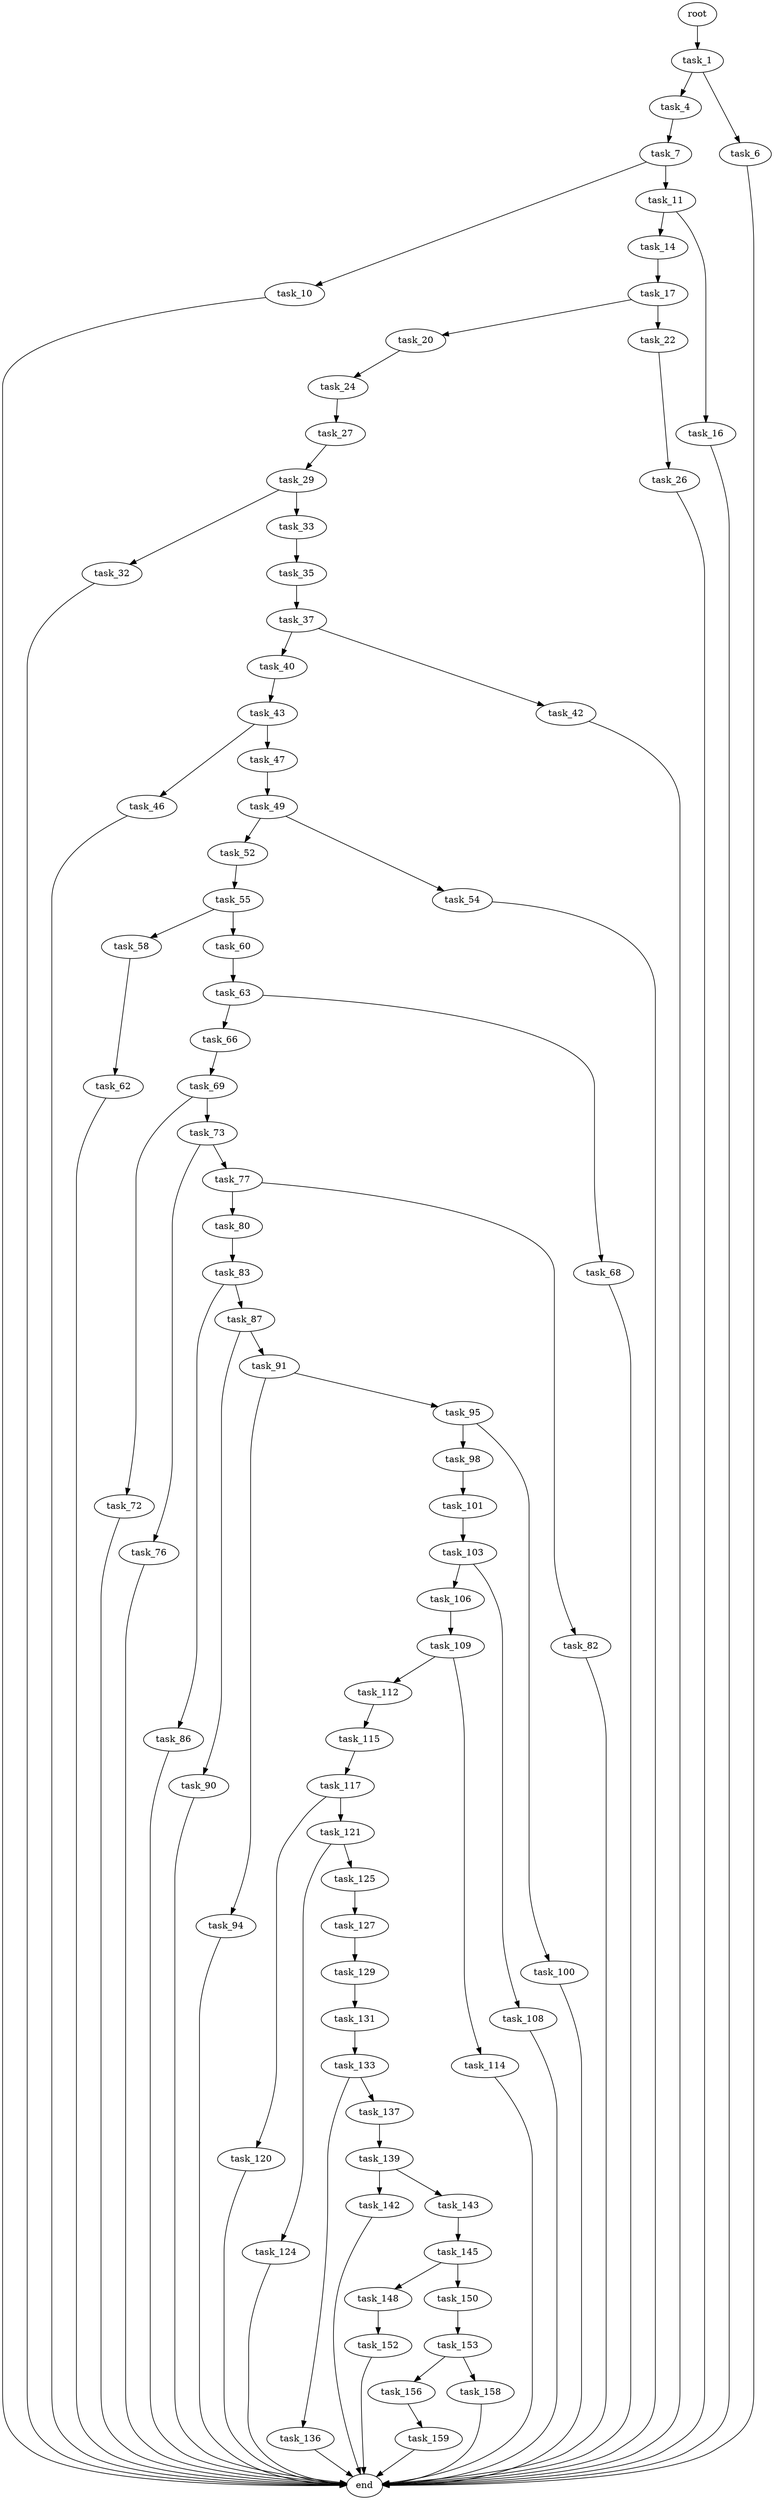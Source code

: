 digraph G {
  root [size="0.000000"];
  task_1 [size="667400324.000000"];
  task_4 [size="40219673306.000000"];
  task_6 [size="806475305831.000000"];
  task_7 [size="5453471800.000000"];
  task_10 [size="1073741824000.000000"];
  task_11 [size="549755813888.000000"];
  task_14 [size="409619069668.000000"];
  task_16 [size="8589934592.000000"];
  task_17 [size="177183963801.000000"];
  task_20 [size="38593712587.000000"];
  task_22 [size="763498199.000000"];
  task_24 [size="1073741824000.000000"];
  task_26 [size="107985392643.000000"];
  task_27 [size="782757789696.000000"];
  task_29 [size="11421980372.000000"];
  task_32 [size="32985634346.000000"];
  task_33 [size="35550024113.000000"];
  task_35 [size="134217728000.000000"];
  task_37 [size="684187658156.000000"];
  task_40 [size="7655333848.000000"];
  task_42 [size="9401203537.000000"];
  task_43 [size="468497894120.000000"];
  task_46 [size="863482927.000000"];
  task_47 [size="549755813888.000000"];
  task_49 [size="7384679693.000000"];
  task_52 [size="13877999042.000000"];
  task_54 [size="21902313133.000000"];
  task_55 [size="5203044077.000000"];
  task_58 [size="10864890665.000000"];
  task_60 [size="134217728000.000000"];
  task_62 [size="670290330767.000000"];
  task_63 [size="3633629240.000000"];
  task_66 [size="2119214372.000000"];
  task_68 [size="8169621276.000000"];
  task_69 [size="731310039358.000000"];
  task_72 [size="10993241183.000000"];
  task_73 [size="7967149955.000000"];
  task_76 [size="8589934592.000000"];
  task_77 [size="68719476736.000000"];
  task_80 [size="19325403578.000000"];
  task_82 [size="1073741824000.000000"];
  task_83 [size="134217728000.000000"];
  task_86 [size="4597841377.000000"];
  task_87 [size="8589934592.000000"];
  task_90 [size="535137313290.000000"];
  task_91 [size="11450498130.000000"];
  task_94 [size="1073741824000.000000"];
  task_95 [size="252397022979.000000"];
  task_98 [size="3352395385.000000"];
  task_100 [size="28154637531.000000"];
  task_101 [size="247324772973.000000"];
  task_103 [size="1073741824000.000000"];
  task_106 [size="555355596229.000000"];
  task_108 [size="28991029248.000000"];
  task_109 [size="782757789696.000000"];
  task_112 [size="309110492776.000000"];
  task_114 [size="1073741824000.000000"];
  task_115 [size="777523518279.000000"];
  task_117 [size="574648338132.000000"];
  task_120 [size="1212563664.000000"];
  task_121 [size="134217728000.000000"];
  task_124 [size="16416770658.000000"];
  task_125 [size="180650543771.000000"];
  task_127 [size="68719476736.000000"];
  task_129 [size="41513101338.000000"];
  task_131 [size="10520577416.000000"];
  task_133 [size="11240770825.000000"];
  task_136 [size="28991029248.000000"];
  task_137 [size="4956538617.000000"];
  task_139 [size="134217728000.000000"];
  task_142 [size="936727959.000000"];
  task_143 [size="754979615076.000000"];
  task_145 [size="134217728000.000000"];
  task_148 [size="513114936967.000000"];
  task_150 [size="208942780757.000000"];
  task_152 [size="1073741824000.000000"];
  task_153 [size="772027979223.000000"];
  task_156 [size="815703420.000000"];
  task_158 [size="573908225710.000000"];
  task_159 [size="81454570111.000000"];
  end [size="0.000000"];

  root -> task_1 [size="1.000000"];
  task_1 -> task_4 [size="75497472.000000"];
  task_1 -> task_6 [size="75497472.000000"];
  task_4 -> task_7 [size="33554432.000000"];
  task_6 -> end [size="1.000000"];
  task_7 -> task_10 [size="411041792.000000"];
  task_7 -> task_11 [size="411041792.000000"];
  task_10 -> end [size="1.000000"];
  task_11 -> task_14 [size="536870912.000000"];
  task_11 -> task_16 [size="536870912.000000"];
  task_14 -> task_17 [size="679477248.000000"];
  task_16 -> end [size="1.000000"];
  task_17 -> task_20 [size="679477248.000000"];
  task_17 -> task_22 [size="679477248.000000"];
  task_20 -> task_24 [size="838860800.000000"];
  task_22 -> task_26 [size="33554432.000000"];
  task_24 -> task_27 [size="838860800.000000"];
  task_26 -> end [size="1.000000"];
  task_27 -> task_29 [size="679477248.000000"];
  task_29 -> task_32 [size="301989888.000000"];
  task_29 -> task_33 [size="301989888.000000"];
  task_32 -> end [size="1.000000"];
  task_33 -> task_35 [size="679477248.000000"];
  task_35 -> task_37 [size="209715200.000000"];
  task_37 -> task_40 [size="536870912.000000"];
  task_37 -> task_42 [size="536870912.000000"];
  task_40 -> task_43 [size="134217728.000000"];
  task_42 -> end [size="1.000000"];
  task_43 -> task_46 [size="301989888.000000"];
  task_43 -> task_47 [size="301989888.000000"];
  task_46 -> end [size="1.000000"];
  task_47 -> task_49 [size="536870912.000000"];
  task_49 -> task_52 [size="301989888.000000"];
  task_49 -> task_54 [size="301989888.000000"];
  task_52 -> task_55 [size="301989888.000000"];
  task_54 -> end [size="1.000000"];
  task_55 -> task_58 [size="301989888.000000"];
  task_55 -> task_60 [size="301989888.000000"];
  task_58 -> task_62 [size="679477248.000000"];
  task_60 -> task_63 [size="209715200.000000"];
  task_62 -> end [size="1.000000"];
  task_63 -> task_66 [size="301989888.000000"];
  task_63 -> task_68 [size="301989888.000000"];
  task_66 -> task_69 [size="209715200.000000"];
  task_68 -> end [size="1.000000"];
  task_69 -> task_72 [size="536870912.000000"];
  task_69 -> task_73 [size="536870912.000000"];
  task_72 -> end [size="1.000000"];
  task_73 -> task_76 [size="134217728.000000"];
  task_73 -> task_77 [size="134217728.000000"];
  task_76 -> end [size="1.000000"];
  task_77 -> task_80 [size="134217728.000000"];
  task_77 -> task_82 [size="134217728.000000"];
  task_80 -> task_83 [size="838860800.000000"];
  task_82 -> end [size="1.000000"];
  task_83 -> task_86 [size="209715200.000000"];
  task_83 -> task_87 [size="209715200.000000"];
  task_86 -> end [size="1.000000"];
  task_87 -> task_90 [size="33554432.000000"];
  task_87 -> task_91 [size="33554432.000000"];
  task_90 -> end [size="1.000000"];
  task_91 -> task_94 [size="679477248.000000"];
  task_91 -> task_95 [size="679477248.000000"];
  task_94 -> end [size="1.000000"];
  task_95 -> task_98 [size="209715200.000000"];
  task_95 -> task_100 [size="209715200.000000"];
  task_98 -> task_101 [size="75497472.000000"];
  task_100 -> end [size="1.000000"];
  task_101 -> task_103 [size="301989888.000000"];
  task_103 -> task_106 [size="838860800.000000"];
  task_103 -> task_108 [size="838860800.000000"];
  task_106 -> task_109 [size="536870912.000000"];
  task_108 -> end [size="1.000000"];
  task_109 -> task_112 [size="679477248.000000"];
  task_109 -> task_114 [size="679477248.000000"];
  task_112 -> task_115 [size="209715200.000000"];
  task_114 -> end [size="1.000000"];
  task_115 -> task_117 [size="679477248.000000"];
  task_117 -> task_120 [size="411041792.000000"];
  task_117 -> task_121 [size="411041792.000000"];
  task_120 -> end [size="1.000000"];
  task_121 -> task_124 [size="209715200.000000"];
  task_121 -> task_125 [size="209715200.000000"];
  task_124 -> end [size="1.000000"];
  task_125 -> task_127 [size="209715200.000000"];
  task_127 -> task_129 [size="134217728.000000"];
  task_129 -> task_131 [size="33554432.000000"];
  task_131 -> task_133 [size="33554432.000000"];
  task_133 -> task_136 [size="33554432.000000"];
  task_133 -> task_137 [size="33554432.000000"];
  task_136 -> end [size="1.000000"];
  task_137 -> task_139 [size="134217728.000000"];
  task_139 -> task_142 [size="209715200.000000"];
  task_139 -> task_143 [size="209715200.000000"];
  task_142 -> end [size="1.000000"];
  task_143 -> task_145 [size="679477248.000000"];
  task_145 -> task_148 [size="209715200.000000"];
  task_145 -> task_150 [size="209715200.000000"];
  task_148 -> task_152 [size="411041792.000000"];
  task_150 -> task_153 [size="209715200.000000"];
  task_152 -> end [size="1.000000"];
  task_153 -> task_156 [size="838860800.000000"];
  task_153 -> task_158 [size="838860800.000000"];
  task_156 -> task_159 [size="33554432.000000"];
  task_158 -> end [size="1.000000"];
  task_159 -> end [size="1.000000"];
}
